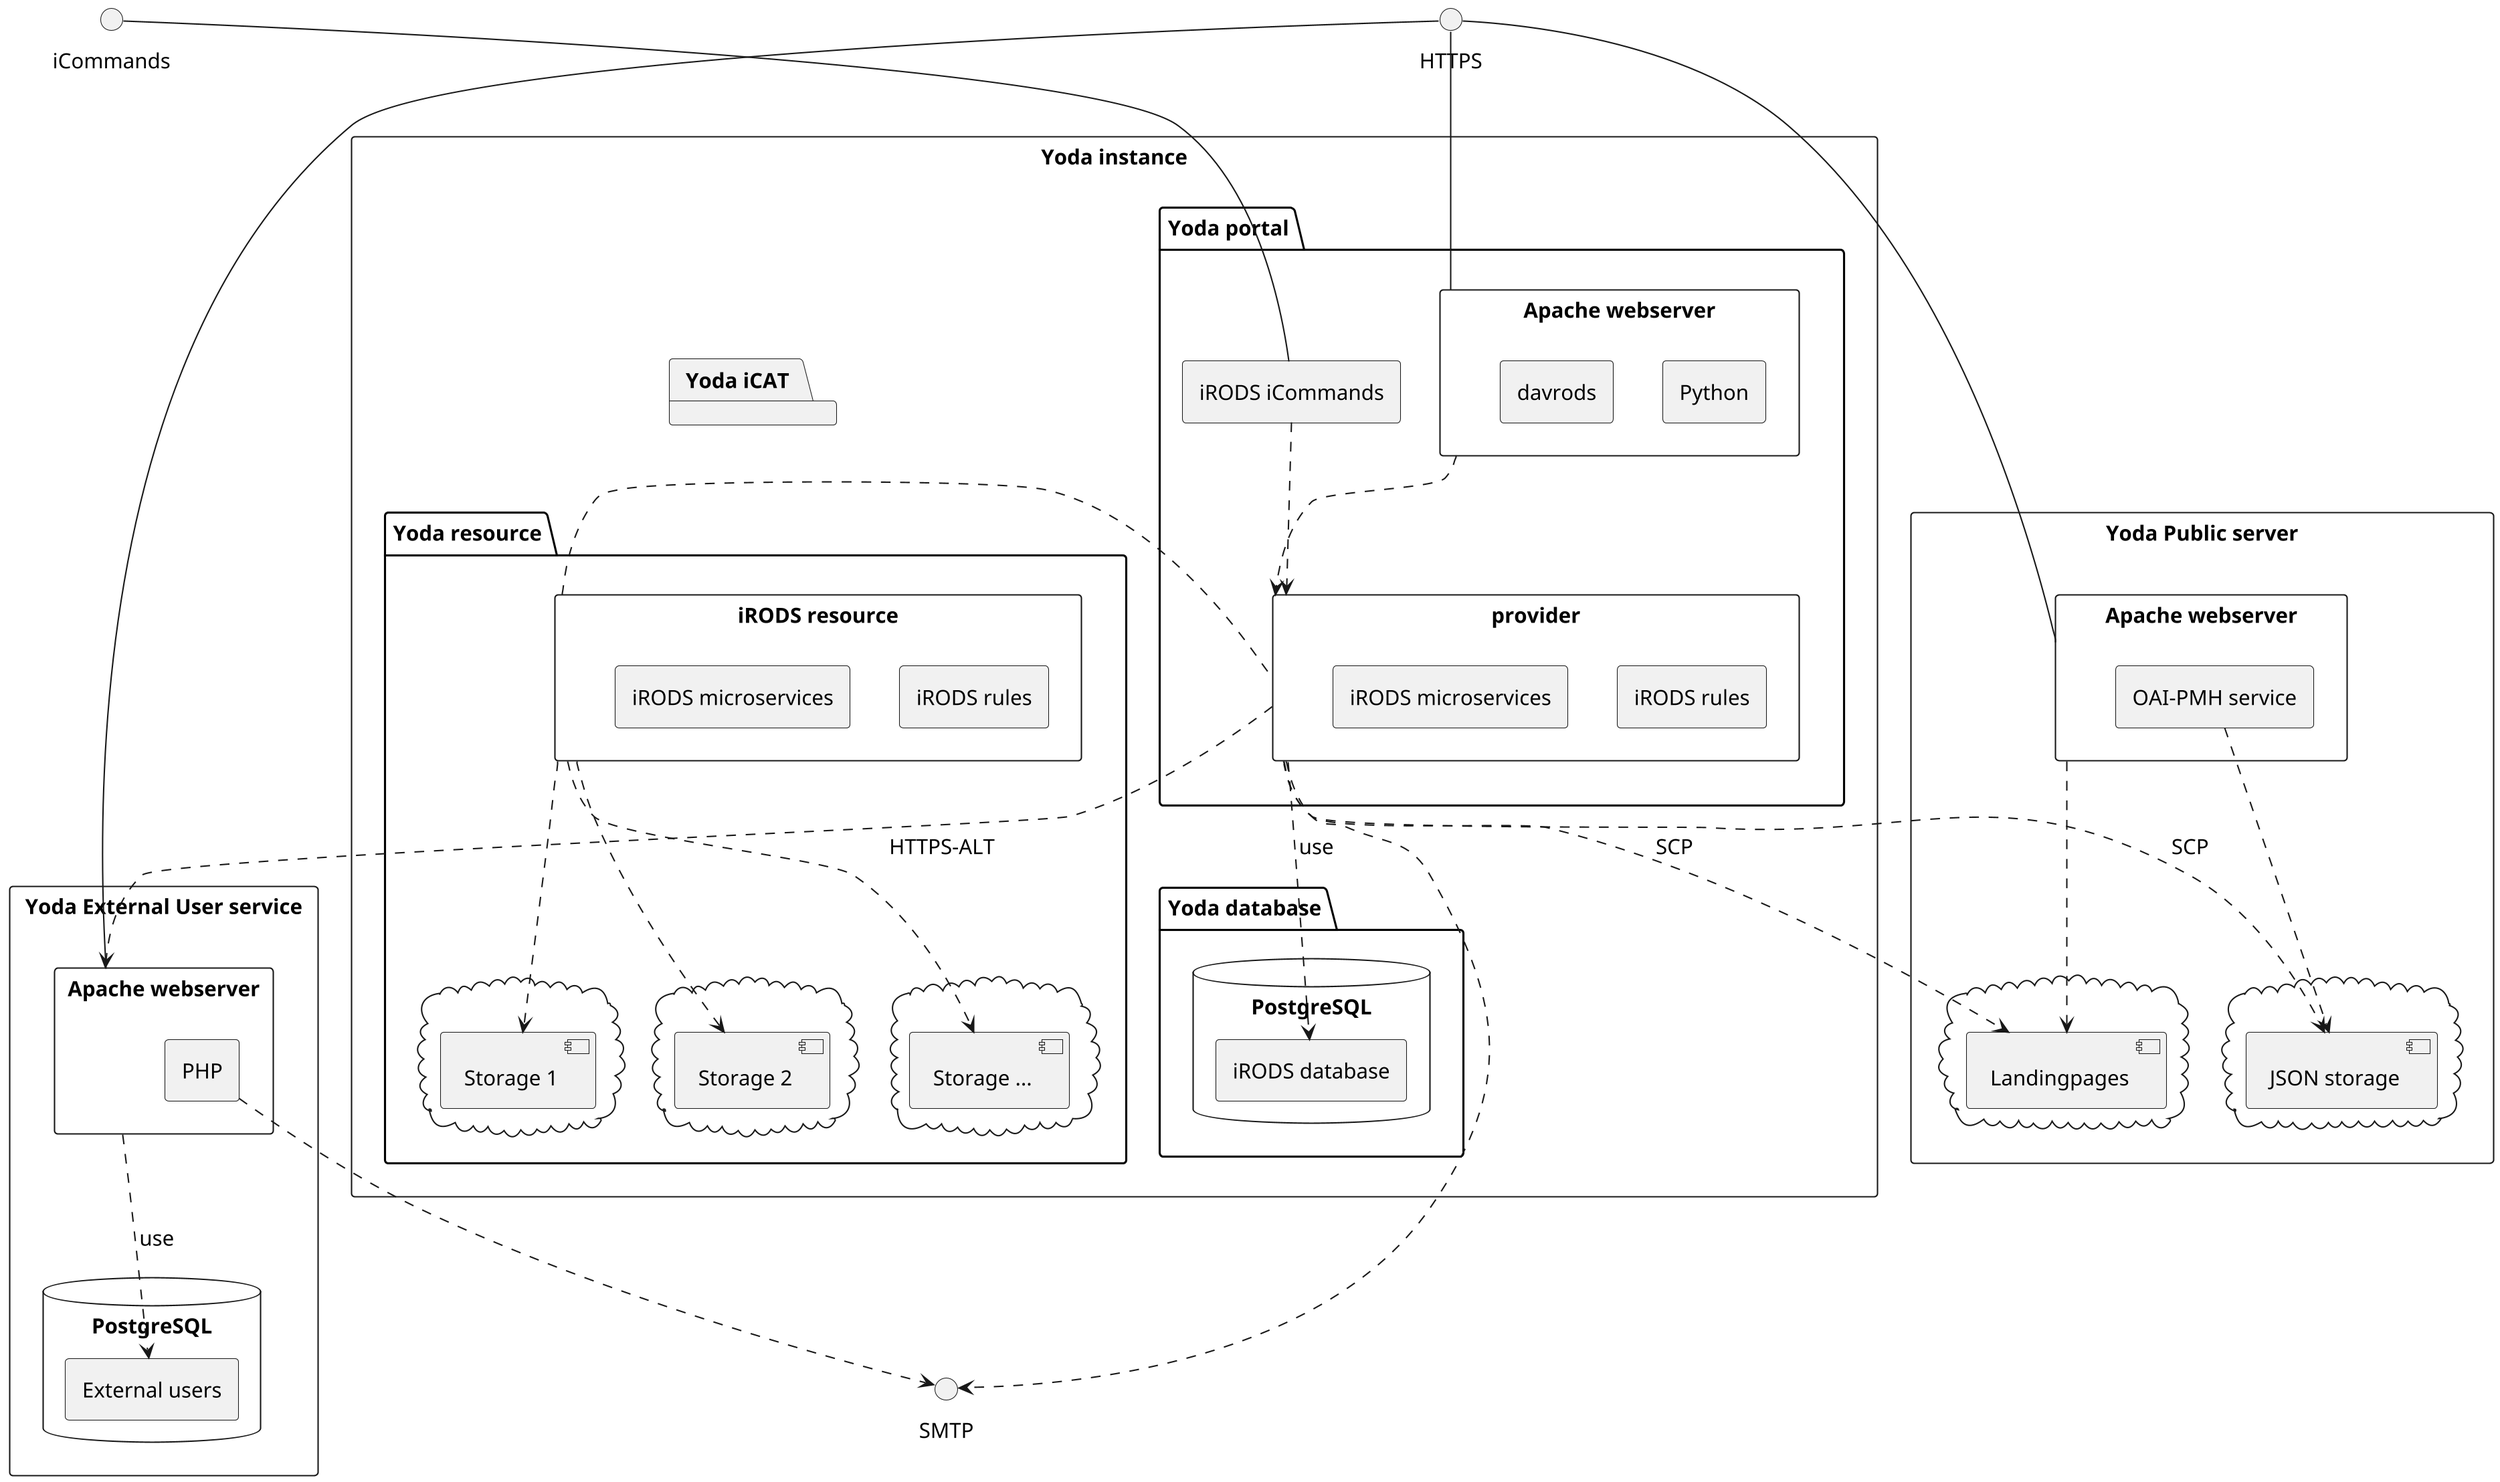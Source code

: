 @startuml

skinparam defaultFontName CMU Serif
skinparam defaultFontSize 15
skinparam padding 2
skinparam shadowing false
skinparam dpi 200

rectangle "Yoda instance" {

    package "Yoda portal" {
        rectangle "Apache webserver" as portalweb {
            rectangle "Python" as python {
            }
            rectangle "davrods" as davrods {
            }
	}

        rectangle "iRODS iCommands" as icommands {
	}

        portalweb .d.> provider
        icommands .d.> provider
    }

    package "Yoda database" {
        database "PostgreSQL" as icatdb{
            rectangle "iRODS database" as iCAT {
            }
        }
    }

    package "Yoda iCAT" {
        rectangle "iRODS iCAT" as provider {
            rectangle "iRODS rules" as icatrules {
            }
            rectangle "iRODS microservices" as icatmicroservices {
            }
        }
    }

    package "Yoda resource" {
        rectangle "iRODS resource" as consumer {
            rectangle "iRODS rules" as rescrules {
            }
            rectangle "iRODS microservices" as rescmicroservices {
            }
        }

        cloud {
          [Storage 1]
        }

        cloud {
          [Storage 2]
        }

        cloud {
          [Storage ...]
        }

        consumer .r-- provider
	consumer .d.> [Storage 1]
	consumer .d.> [Storage 2]
	consumer .d.> [Storage ...]
    }

    provider .d.> iCAT : use

}

rectangle "Yoda Public server" {
    rectangle "Apache webserver" as publicweb {
        rectangle "OAI-PMH service" as moai {
        }
    }

    cloud {
      [JSON storage]
    }

    cloud {
      [Landingpages]
    }

    publicweb .d.> [Landingpages]
    moai .d.> [JSON storage]
}

rectangle "Yoda External User service" {
    rectangle "Apache webserver" as extweb {
        rectangle "PHP" as extphp {
        }
    }

    database "PostgreSQL" as extdb {
        rectangle "External users" as extusers {
        }
    }

    extweb .d.> extusers : use
}

HTTPS -- portalweb
HTTPS -r- publicweb
HTTPS -r- extweb
iCommands -- icommands
provider .d.> [JSON storage] : SCP
provider .d.> [Landingpages] : SCP
provider .d.> extweb : HTTPS-ALT

provider .d.> SMTP
extphp .d.> SMTP

@enduml
